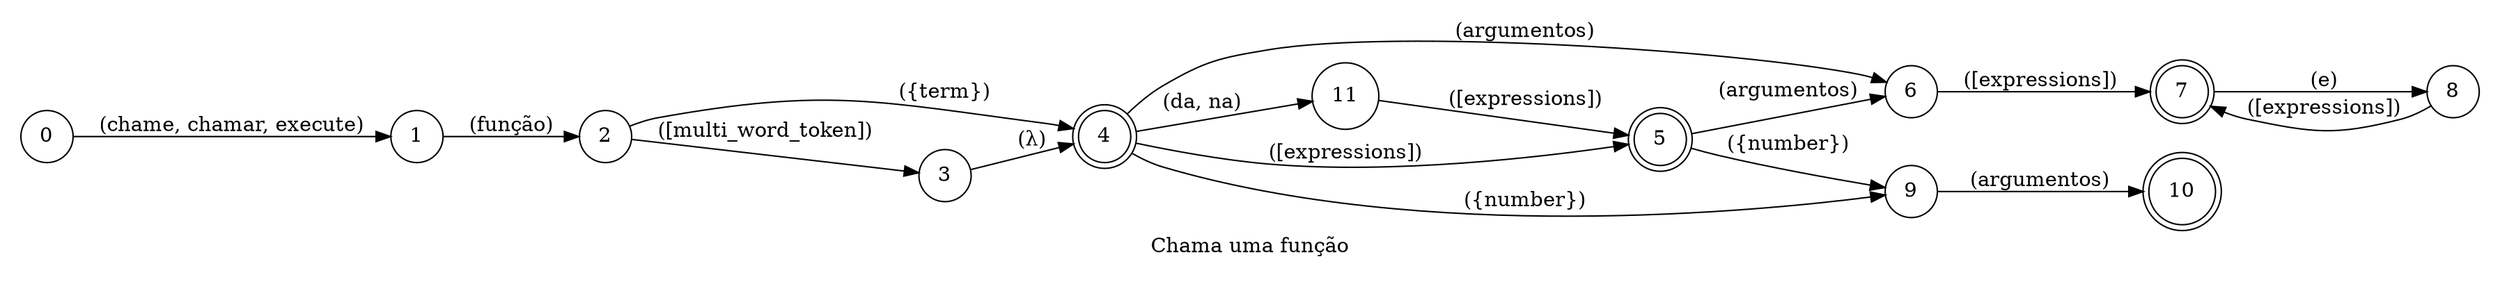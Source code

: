 digraph function_call {
    id="function_call";
    label="Chama uma função";
    lang="pt-BR";
    langName="Português";
    pad="0.2";
    rankdir=LR;
    priority="2";
    node[shape=doublecircle]; 4 5 7 10;
    node[shape=circle];

    0 -> 1 [label="(chame, chamar, execute)"];
    1 -> 2 [label="(função)"];
    2 -> 3 [label="([multi_word_token])", store=functionName, extraArgs="{\"case\": \"camel\"}"];
    3 -> 4 [label="(λ)"];
    2 -> 4 [label="({term})", store=functionName];
    4 -> 11 [label="(da, na)"];
    {4 11} -> 5 [label="([expressions])", store=caller];
    {4 5} -> 6 [label="(argumentos)"];
    6 -> 7 [label="([expressions])", store=args];
    7 -> 8 [label="(e)"];
    8 -> 7 [label="([expressions])", store=args];
    {4 5} -> 9 [label="({number})", store=argsNumber];
    9 -> 10 [label="(argumentos)"];

    title="Chama uma função";
    desc="Chama uma função com os determinados argumentos no determinado caller";
}